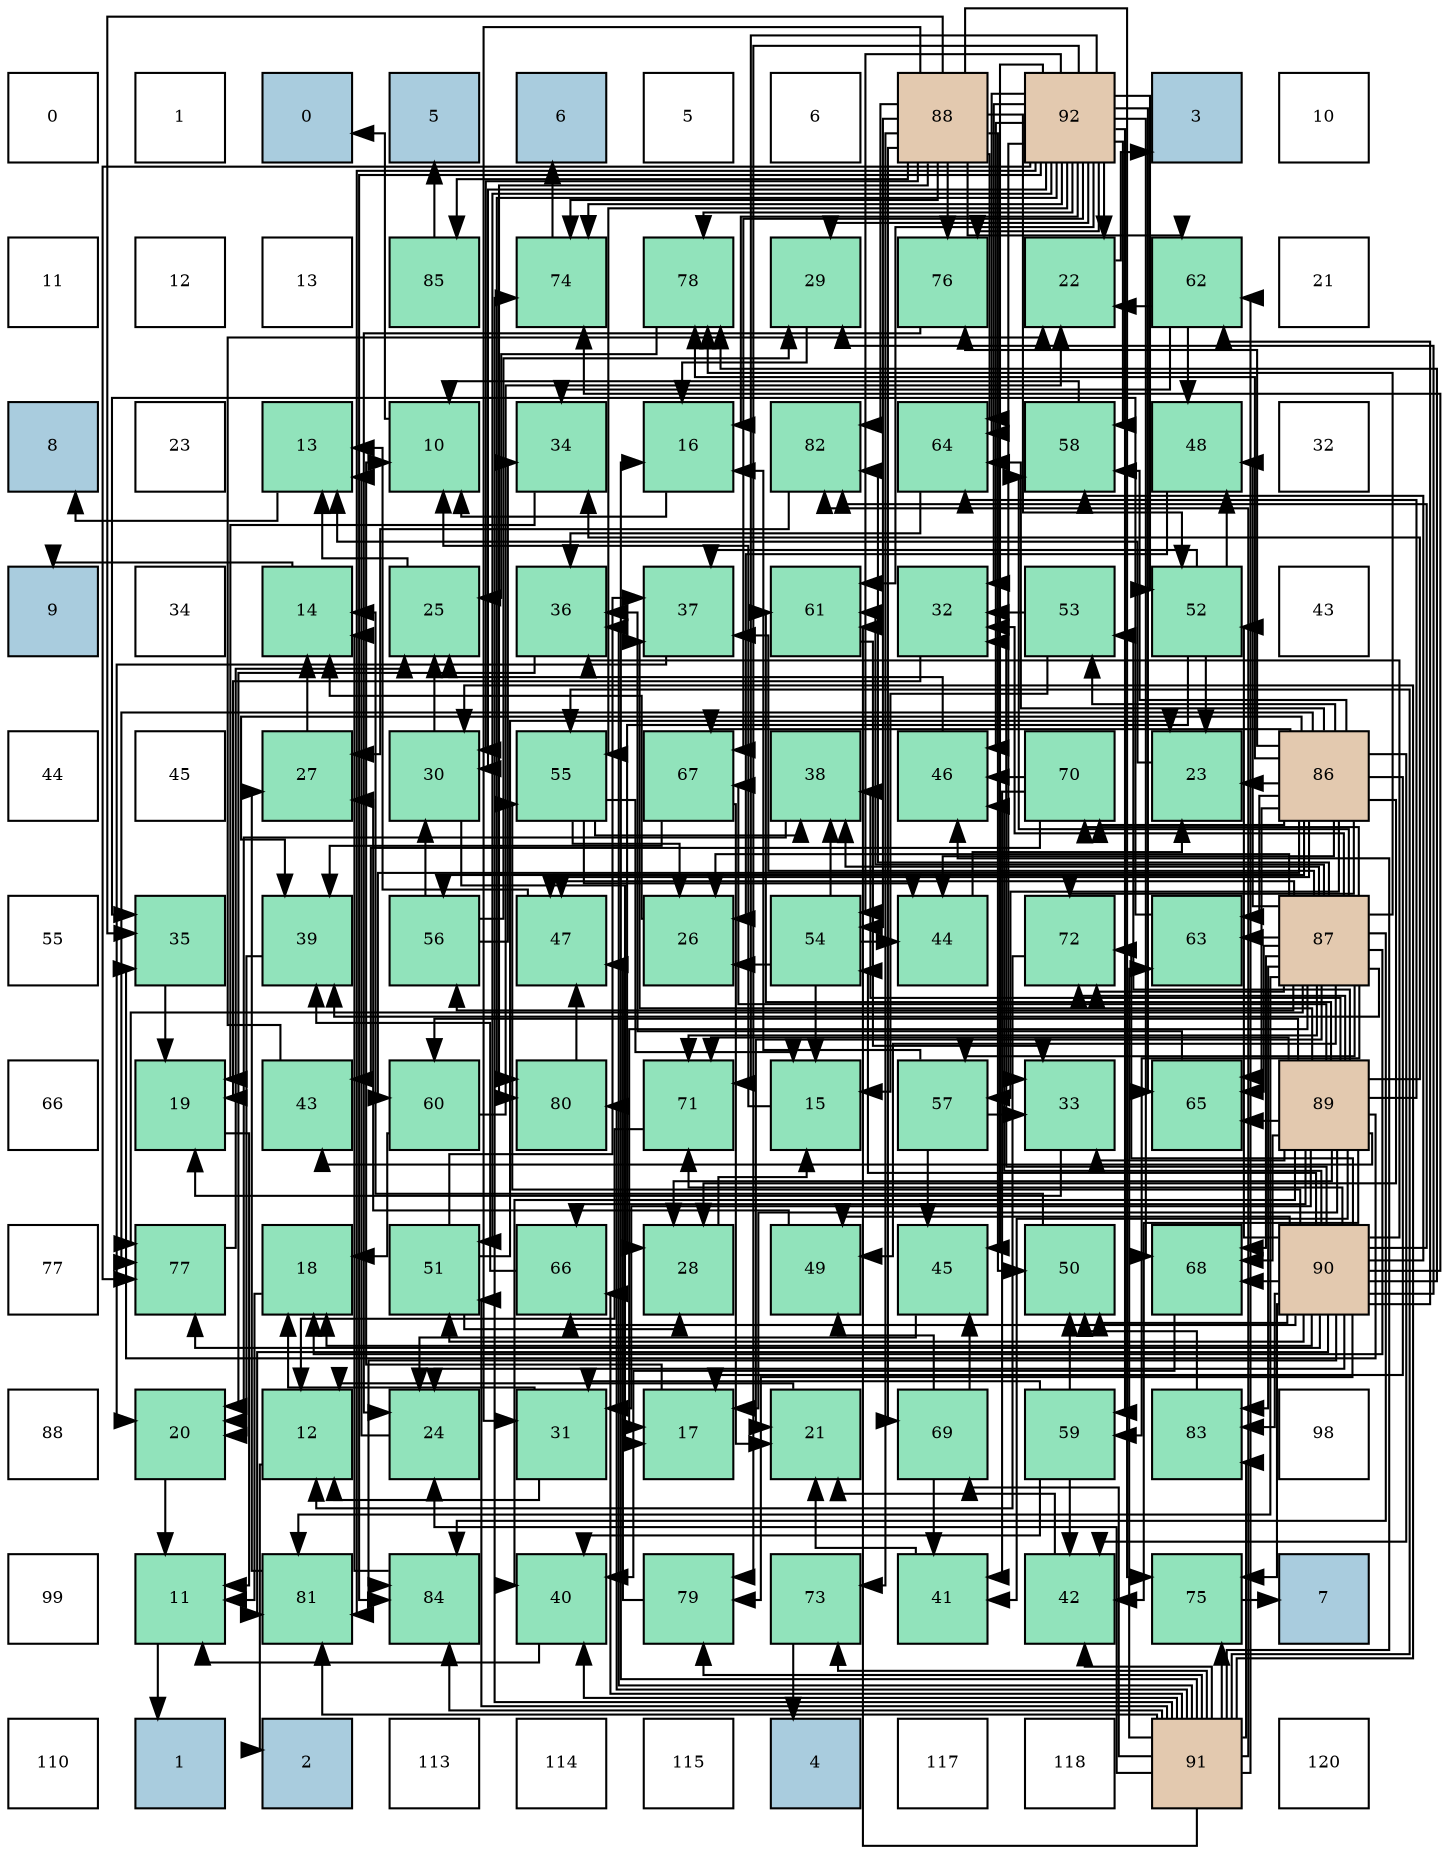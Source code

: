 digraph layout{
 rankdir=TB;
 splines=ortho;
 node [style=filled shape=square fixedsize=true width=0.6];
0[label="0", fontsize=8, fillcolor="#ffffff"];
1[label="1", fontsize=8, fillcolor="#ffffff"];
2[label="0", fontsize=8, fillcolor="#a9ccde"];
3[label="5", fontsize=8, fillcolor="#a9ccde"];
4[label="6", fontsize=8, fillcolor="#a9ccde"];
5[label="5", fontsize=8, fillcolor="#ffffff"];
6[label="6", fontsize=8, fillcolor="#ffffff"];
7[label="88", fontsize=8, fillcolor="#e3c9af"];
8[label="92", fontsize=8, fillcolor="#e3c9af"];
9[label="3", fontsize=8, fillcolor="#a9ccde"];
10[label="10", fontsize=8, fillcolor="#ffffff"];
11[label="11", fontsize=8, fillcolor="#ffffff"];
12[label="12", fontsize=8, fillcolor="#ffffff"];
13[label="13", fontsize=8, fillcolor="#ffffff"];
14[label="85", fontsize=8, fillcolor="#91e3bb"];
15[label="74", fontsize=8, fillcolor="#91e3bb"];
16[label="78", fontsize=8, fillcolor="#91e3bb"];
17[label="29", fontsize=8, fillcolor="#91e3bb"];
18[label="76", fontsize=8, fillcolor="#91e3bb"];
19[label="22", fontsize=8, fillcolor="#91e3bb"];
20[label="62", fontsize=8, fillcolor="#91e3bb"];
21[label="21", fontsize=8, fillcolor="#ffffff"];
22[label="8", fontsize=8, fillcolor="#a9ccde"];
23[label="23", fontsize=8, fillcolor="#ffffff"];
24[label="13", fontsize=8, fillcolor="#91e3bb"];
25[label="10", fontsize=8, fillcolor="#91e3bb"];
26[label="34", fontsize=8, fillcolor="#91e3bb"];
27[label="16", fontsize=8, fillcolor="#91e3bb"];
28[label="82", fontsize=8, fillcolor="#91e3bb"];
29[label="64", fontsize=8, fillcolor="#91e3bb"];
30[label="58", fontsize=8, fillcolor="#91e3bb"];
31[label="48", fontsize=8, fillcolor="#91e3bb"];
32[label="32", fontsize=8, fillcolor="#ffffff"];
33[label="9", fontsize=8, fillcolor="#a9ccde"];
34[label="34", fontsize=8, fillcolor="#ffffff"];
35[label="14", fontsize=8, fillcolor="#91e3bb"];
36[label="25", fontsize=8, fillcolor="#91e3bb"];
37[label="36", fontsize=8, fillcolor="#91e3bb"];
38[label="37", fontsize=8, fillcolor="#91e3bb"];
39[label="61", fontsize=8, fillcolor="#91e3bb"];
40[label="32", fontsize=8, fillcolor="#91e3bb"];
41[label="53", fontsize=8, fillcolor="#91e3bb"];
42[label="52", fontsize=8, fillcolor="#91e3bb"];
43[label="43", fontsize=8, fillcolor="#ffffff"];
44[label="44", fontsize=8, fillcolor="#ffffff"];
45[label="45", fontsize=8, fillcolor="#ffffff"];
46[label="27", fontsize=8, fillcolor="#91e3bb"];
47[label="30", fontsize=8, fillcolor="#91e3bb"];
48[label="55", fontsize=8, fillcolor="#91e3bb"];
49[label="67", fontsize=8, fillcolor="#91e3bb"];
50[label="38", fontsize=8, fillcolor="#91e3bb"];
51[label="46", fontsize=8, fillcolor="#91e3bb"];
52[label="70", fontsize=8, fillcolor="#91e3bb"];
53[label="23", fontsize=8, fillcolor="#91e3bb"];
54[label="86", fontsize=8, fillcolor="#e3c9af"];
55[label="55", fontsize=8, fillcolor="#ffffff"];
56[label="35", fontsize=8, fillcolor="#91e3bb"];
57[label="39", fontsize=8, fillcolor="#91e3bb"];
58[label="56", fontsize=8, fillcolor="#91e3bb"];
59[label="47", fontsize=8, fillcolor="#91e3bb"];
60[label="26", fontsize=8, fillcolor="#91e3bb"];
61[label="54", fontsize=8, fillcolor="#91e3bb"];
62[label="44", fontsize=8, fillcolor="#91e3bb"];
63[label="72", fontsize=8, fillcolor="#91e3bb"];
64[label="63", fontsize=8, fillcolor="#91e3bb"];
65[label="87", fontsize=8, fillcolor="#e3c9af"];
66[label="66", fontsize=8, fillcolor="#ffffff"];
67[label="19", fontsize=8, fillcolor="#91e3bb"];
68[label="43", fontsize=8, fillcolor="#91e3bb"];
69[label="60", fontsize=8, fillcolor="#91e3bb"];
70[label="80", fontsize=8, fillcolor="#91e3bb"];
71[label="71", fontsize=8, fillcolor="#91e3bb"];
72[label="15", fontsize=8, fillcolor="#91e3bb"];
73[label="57", fontsize=8, fillcolor="#91e3bb"];
74[label="33", fontsize=8, fillcolor="#91e3bb"];
75[label="65", fontsize=8, fillcolor="#91e3bb"];
76[label="89", fontsize=8, fillcolor="#e3c9af"];
77[label="77", fontsize=8, fillcolor="#ffffff"];
78[label="77", fontsize=8, fillcolor="#91e3bb"];
79[label="18", fontsize=8, fillcolor="#91e3bb"];
80[label="51", fontsize=8, fillcolor="#91e3bb"];
81[label="66", fontsize=8, fillcolor="#91e3bb"];
82[label="28", fontsize=8, fillcolor="#91e3bb"];
83[label="49", fontsize=8, fillcolor="#91e3bb"];
84[label="45", fontsize=8, fillcolor="#91e3bb"];
85[label="50", fontsize=8, fillcolor="#91e3bb"];
86[label="68", fontsize=8, fillcolor="#91e3bb"];
87[label="90", fontsize=8, fillcolor="#e3c9af"];
88[label="88", fontsize=8, fillcolor="#ffffff"];
89[label="20", fontsize=8, fillcolor="#91e3bb"];
90[label="12", fontsize=8, fillcolor="#91e3bb"];
91[label="24", fontsize=8, fillcolor="#91e3bb"];
92[label="31", fontsize=8, fillcolor="#91e3bb"];
93[label="17", fontsize=8, fillcolor="#91e3bb"];
94[label="21", fontsize=8, fillcolor="#91e3bb"];
95[label="69", fontsize=8, fillcolor="#91e3bb"];
96[label="59", fontsize=8, fillcolor="#91e3bb"];
97[label="83", fontsize=8, fillcolor="#91e3bb"];
98[label="98", fontsize=8, fillcolor="#ffffff"];
99[label="99", fontsize=8, fillcolor="#ffffff"];
100[label="11", fontsize=8, fillcolor="#91e3bb"];
101[label="81", fontsize=8, fillcolor="#91e3bb"];
102[label="84", fontsize=8, fillcolor="#91e3bb"];
103[label="40", fontsize=8, fillcolor="#91e3bb"];
104[label="79", fontsize=8, fillcolor="#91e3bb"];
105[label="73", fontsize=8, fillcolor="#91e3bb"];
106[label="41", fontsize=8, fillcolor="#91e3bb"];
107[label="42", fontsize=8, fillcolor="#91e3bb"];
108[label="75", fontsize=8, fillcolor="#91e3bb"];
109[label="7", fontsize=8, fillcolor="#a9ccde"];
110[label="110", fontsize=8, fillcolor="#ffffff"];
111[label="1", fontsize=8, fillcolor="#a9ccde"];
112[label="2", fontsize=8, fillcolor="#a9ccde"];
113[label="113", fontsize=8, fillcolor="#ffffff"];
114[label="114", fontsize=8, fillcolor="#ffffff"];
115[label="115", fontsize=8, fillcolor="#ffffff"];
116[label="4", fontsize=8, fillcolor="#a9ccde"];
117[label="117", fontsize=8, fillcolor="#ffffff"];
118[label="118", fontsize=8, fillcolor="#ffffff"];
119[label="91", fontsize=8, fillcolor="#e3c9af"];
120[label="120", fontsize=8, fillcolor="#ffffff"];
edge [constraint=false, style=vis];25 -> 2;
100 -> 111;
90 -> 112;
24 -> 22;
35 -> 33;
72 -> 25;
27 -> 25;
93 -> 25;
79 -> 100;
67 -> 100;
89 -> 100;
94 -> 90;
19 -> 9;
53 -> 24;
91 -> 24;
36 -> 24;
60 -> 35;
46 -> 35;
82 -> 72;
17 -> 27;
47 -> 93;
47 -> 36;
92 -> 90;
92 -> 79;
40 -> 67;
74 -> 67;
26 -> 67;
56 -> 67;
37 -> 89;
38 -> 89;
50 -> 89;
57 -> 89;
103 -> 100;
106 -> 94;
107 -> 94;
68 -> 19;
62 -> 53;
84 -> 91;
51 -> 36;
59 -> 24;
31 -> 60;
83 -> 46;
85 -> 35;
80 -> 53;
80 -> 82;
80 -> 38;
42 -> 53;
42 -> 82;
42 -> 38;
42 -> 31;
41 -> 72;
41 -> 40;
61 -> 72;
61 -> 60;
61 -> 50;
61 -> 62;
48 -> 72;
48 -> 60;
48 -> 50;
48 -> 62;
58 -> 17;
58 -> 47;
58 -> 26;
73 -> 27;
73 -> 74;
73 -> 84;
30 -> 25;
96 -> 92;
96 -> 103;
96 -> 107;
96 -> 85;
69 -> 79;
69 -> 19;
39 -> 74;
20 -> 19;
20 -> 26;
20 -> 31;
64 -> 56;
29 -> 37;
75 -> 37;
81 -> 57;
49 -> 94;
49 -> 57;
86 -> 103;
95 -> 106;
95 -> 84;
95 -> 83;
52 -> 106;
52 -> 68;
52 -> 51;
71 -> 90;
63 -> 90;
105 -> 116;
15 -> 4;
108 -> 109;
18 -> 91;
78 -> 36;
16 -> 36;
104 -> 59;
70 -> 59;
101 -> 46;
28 -> 46;
97 -> 85;
102 -> 35;
14 -> 3;
54 -> 93;
54 -> 53;
54 -> 82;
54 -> 57;
54 -> 107;
54 -> 62;
54 -> 59;
54 -> 41;
54 -> 58;
54 -> 73;
54 -> 30;
54 -> 69;
54 -> 64;
54 -> 29;
54 -> 75;
54 -> 49;
54 -> 52;
54 -> 63;
54 -> 18;
54 -> 78;
54 -> 16;
65 -> 93;
65 -> 79;
65 -> 94;
65 -> 60;
65 -> 40;
65 -> 38;
65 -> 50;
65 -> 57;
65 -> 59;
65 -> 31;
65 -> 83;
65 -> 58;
65 -> 73;
65 -> 30;
65 -> 96;
65 -> 39;
65 -> 64;
65 -> 75;
65 -> 86;
65 -> 52;
65 -> 71;
65 -> 63;
65 -> 78;
65 -> 16;
65 -> 101;
65 -> 28;
65 -> 97;
65 -> 102;
7 -> 47;
7 -> 92;
7 -> 56;
7 -> 85;
7 -> 42;
7 -> 61;
7 -> 20;
7 -> 29;
7 -> 95;
7 -> 105;
7 -> 15;
7 -> 108;
7 -> 18;
7 -> 70;
7 -> 28;
7 -> 14;
76 -> 93;
76 -> 82;
76 -> 92;
76 -> 74;
76 -> 26;
76 -> 56;
76 -> 38;
76 -> 50;
76 -> 103;
76 -> 106;
76 -> 107;
76 -> 68;
76 -> 41;
76 -> 69;
76 -> 39;
76 -> 29;
76 -> 75;
76 -> 81;
76 -> 49;
76 -> 86;
76 -> 71;
76 -> 63;
87 -> 79;
87 -> 91;
87 -> 17;
87 -> 40;
87 -> 37;
87 -> 51;
87 -> 83;
87 -> 85;
87 -> 80;
87 -> 42;
87 -> 61;
87 -> 48;
87 -> 30;
87 -> 20;
87 -> 81;
87 -> 86;
87 -> 71;
87 -> 63;
87 -> 15;
87 -> 108;
87 -> 78;
87 -> 16;
87 -> 104;
87 -> 101;
87 -> 28;
87 -> 97;
87 -> 102;
119 -> 27;
119 -> 91;
119 -> 47;
119 -> 37;
119 -> 103;
119 -> 107;
119 -> 51;
119 -> 80;
119 -> 48;
119 -> 39;
119 -> 20;
119 -> 64;
119 -> 81;
119 -> 95;
119 -> 105;
119 -> 15;
119 -> 108;
119 -> 104;
119 -> 70;
119 -> 101;
119 -> 28;
119 -> 97;
119 -> 102;
8 -> 27;
8 -> 19;
8 -> 17;
8 -> 47;
8 -> 40;
8 -> 74;
8 -> 84;
8 -> 51;
8 -> 80;
8 -> 42;
8 -> 61;
8 -> 48;
8 -> 30;
8 -> 96;
8 -> 39;
8 -> 29;
8 -> 75;
8 -> 49;
8 -> 86;
8 -> 71;
8 -> 15;
8 -> 18;
8 -> 78;
8 -> 16;
8 -> 104;
8 -> 70;
8 -> 101;
8 -> 102;
edge [constraint=true, style=invis];
0 -> 11 -> 22 -> 33 -> 44 -> 55 -> 66 -> 77 -> 88 -> 99 -> 110;
1 -> 12 -> 23 -> 34 -> 45 -> 56 -> 67 -> 78 -> 89 -> 100 -> 111;
2 -> 13 -> 24 -> 35 -> 46 -> 57 -> 68 -> 79 -> 90 -> 101 -> 112;
3 -> 14 -> 25 -> 36 -> 47 -> 58 -> 69 -> 80 -> 91 -> 102 -> 113;
4 -> 15 -> 26 -> 37 -> 48 -> 59 -> 70 -> 81 -> 92 -> 103 -> 114;
5 -> 16 -> 27 -> 38 -> 49 -> 60 -> 71 -> 82 -> 93 -> 104 -> 115;
6 -> 17 -> 28 -> 39 -> 50 -> 61 -> 72 -> 83 -> 94 -> 105 -> 116;
7 -> 18 -> 29 -> 40 -> 51 -> 62 -> 73 -> 84 -> 95 -> 106 -> 117;
8 -> 19 -> 30 -> 41 -> 52 -> 63 -> 74 -> 85 -> 96 -> 107 -> 118;
9 -> 20 -> 31 -> 42 -> 53 -> 64 -> 75 -> 86 -> 97 -> 108 -> 119;
10 -> 21 -> 32 -> 43 -> 54 -> 65 -> 76 -> 87 -> 98 -> 109 -> 120;
rank = same {0 -> 1 -> 2 -> 3 -> 4 -> 5 -> 6 -> 7 -> 8 -> 9 -> 10};
rank = same {11 -> 12 -> 13 -> 14 -> 15 -> 16 -> 17 -> 18 -> 19 -> 20 -> 21};
rank = same {22 -> 23 -> 24 -> 25 -> 26 -> 27 -> 28 -> 29 -> 30 -> 31 -> 32};
rank = same {33 -> 34 -> 35 -> 36 -> 37 -> 38 -> 39 -> 40 -> 41 -> 42 -> 43};
rank = same {44 -> 45 -> 46 -> 47 -> 48 -> 49 -> 50 -> 51 -> 52 -> 53 -> 54};
rank = same {55 -> 56 -> 57 -> 58 -> 59 -> 60 -> 61 -> 62 -> 63 -> 64 -> 65};
rank = same {66 -> 67 -> 68 -> 69 -> 70 -> 71 -> 72 -> 73 -> 74 -> 75 -> 76};
rank = same {77 -> 78 -> 79 -> 80 -> 81 -> 82 -> 83 -> 84 -> 85 -> 86 -> 87};
rank = same {88 -> 89 -> 90 -> 91 -> 92 -> 93 -> 94 -> 95 -> 96 -> 97 -> 98};
rank = same {99 -> 100 -> 101 -> 102 -> 103 -> 104 -> 105 -> 106 -> 107 -> 108 -> 109};
rank = same {110 -> 111 -> 112 -> 113 -> 114 -> 115 -> 116 -> 117 -> 118 -> 119 -> 120};
}